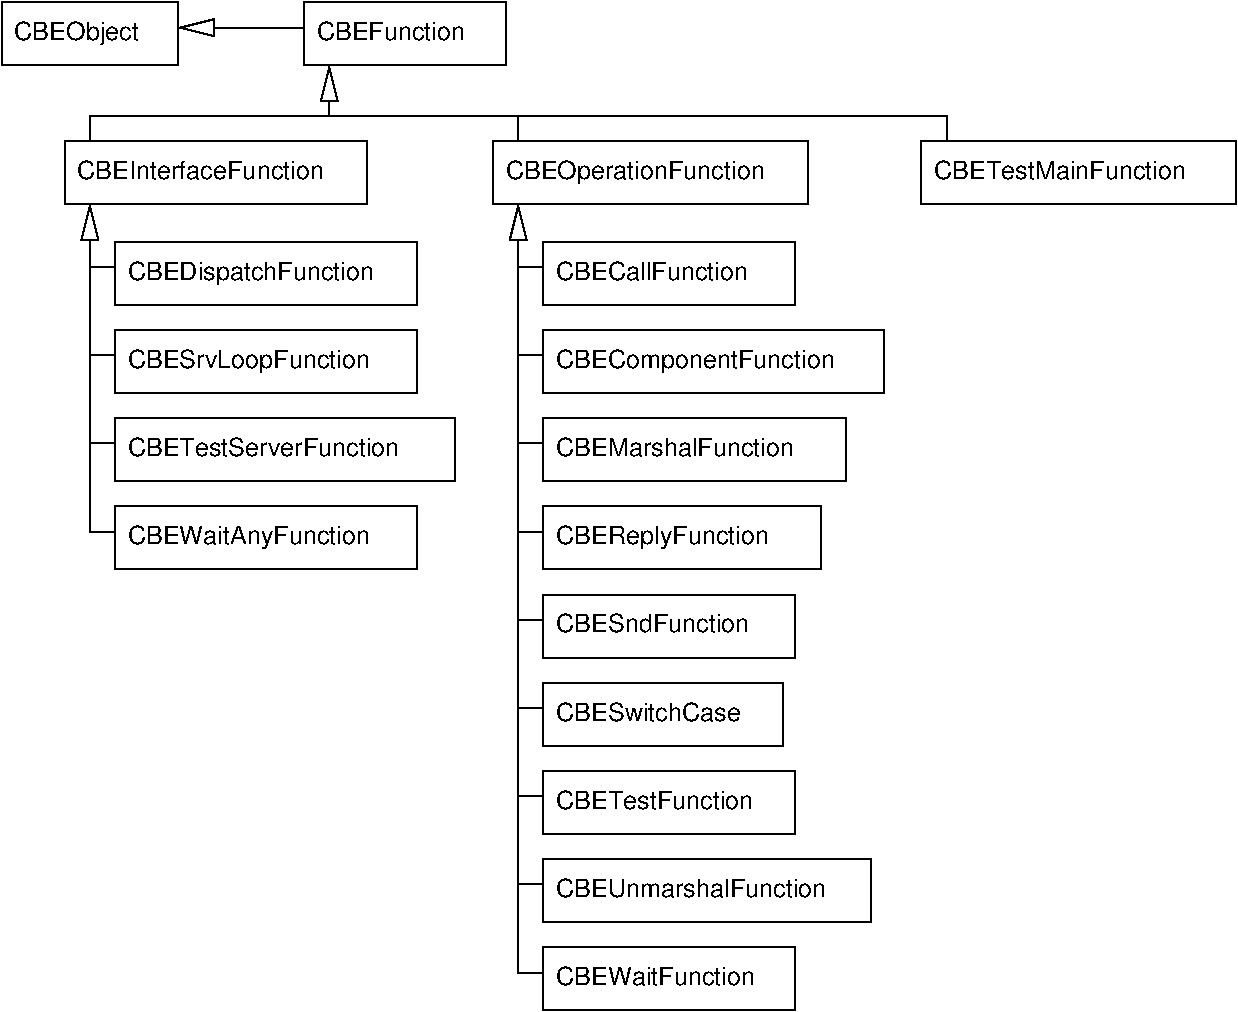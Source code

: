 #FIG 3.2  Produced by xfig version 3.2.5-alpha5
Landscape
Center
Metric
A4      
100.00
Single
-2
1200 2
6 1080 2250 3240 2700
2 2 0 1 0 7 50 -1 -1 0.000 0 0 -1 0 0 5
	 1080 2250 3240 2250 3240 2700 1080 2700 1080 2250
4 0 0 50 -1 16 12 0.0000 4 180 1920 1170 2520 CBEDispatchFunction\001
-6
6 1080 2880 3240 3330
2 2 0 1 0 7 50 -1 -1 0.000 0 0 -1 0 0 5
	 1080 2880 3240 2880 3240 3330 1080 3330 1080 2880
4 0 0 50 -1 16 12 0.0000 4 180 1875 1170 3150 CBESrvLoopFunction\001
-6
6 1080 3510 3510 3960
2 2 0 1 0 7 50 -1 -1 0.000 0 0 -1 0 0 5
	 1080 3510 3510 3510 3510 3960 1080 3960 1080 3510
4 0 0 50 -1 16 12 0.0000 4 135 2115 1170 3780 CBETestServerFunction\001
-6
6 1080 4140 3240 4590
2 2 0 1 0 7 50 -1 -1 0.000 0 0 -1 0 0 5
	 1080 4140 3240 4140 3240 4590 1080 4590 1080 4140
4 0 0 50 -1 16 12 0.0000 4 180 1890 1170 4410 CBEWaitAnyFunction\001
-6
6 4140 2250 5940 2700
2 2 0 1 0 7 50 -1 -1 0.000 0 0 -1 0 0 5
	 4140 2250 5940 2250 5940 2700 4140 2700 4140 2250
4 0 0 50 -1 16 12 0.0000 4 135 1485 4230 2520 CBECallFunction\001
-6
6 4140 2880 6570 3330
2 2 0 1 0 7 50 -1 -1 0.000 0 0 -1 0 0 5
	 4140 2880 6570 2880 6570 3330 4140 3330 4140 2880
4 0 0 50 -1 16 12 0.0000 4 180 2145 4230 3150 CBEComponentFunction\001
-6
6 4140 3510 6300 3960
2 2 0 1 0 7 50 -1 -1 0.000 0 0 -1 0 0 5
	 4140 3510 6300 3510 6300 3960 4140 3960 4140 3510
4 0 0 50 -1 16 12 0.0000 4 135 1845 4230 3780 CBEMarshalFunction\001
-6
6 4140 4140 6120 4590
2 2 0 1 0 7 50 -1 -1 0.000 0 0 -1 0 0 5
	 4140 4140 6120 4140 6120 4590 4140 4590 4140 4140
4 0 0 50 -1 16 12 0.0000 4 180 1650 4230 4410 CBEReplyFunction\001
-6
6 4140 4770 5940 5220
2 2 0 1 0 7 50 -1 -1 0.000 0 0 -1 0 0 5
	 4140 4770 5940 4770 5940 5220 4140 5220 4140 4770
4 0 0 50 -1 16 12 0.0000 4 135 1500 4230 5040 CBESndFunction\001
-6
6 4140 5400 5850 5850
2 2 0 1 0 7 50 -1 -1 0.000 0 0 -1 0 0 5
	 4140 5400 5850 5400 5850 5850 4140 5850 4140 5400
4 0 0 50 -1 16 12 0.0000 4 135 1440 4230 5670 CBESwitchCase\001
-6
6 4140 6030 5940 6480
2 2 0 1 0 7 50 -1 -1 0.000 0 0 -1 0 0 5
	 4140 6030 5940 6030 5940 6480 4140 6480 4140 6030
4 0 0 50 -1 16 12 0.0000 4 135 1545 4230 6300 CBETestFunction\001
-6
6 4140 6660 6480 7110
2 2 0 1 0 7 50 -1 -1 0.000 0 0 -1 0 0 5
	 4140 6660 6480 6660 6480 7110 4140 7110 4140 6660
4 0 0 50 -1 16 12 0.0000 4 135 2085 4230 6930 CBEUnmarshalFunction\001
-6
6 4140 7290 5940 7740
2 2 0 1 0 7 50 -1 -1 0.000 0 0 -1 0 0 5
	 4140 7290 5940 7290 5940 7740 4140 7740 4140 7290
4 0 0 50 -1 16 12 0.0000 4 135 1545 4230 7560 CBEWaitFunction\001
-6
2 2 0 1 0 7 50 -1 -1 0.000 0 0 -1 0 0 5
	 2430 540 3870 540 3870 990 2430 990 2430 540
2 2 0 1 0 7 50 -1 -1 0.000 0 0 -1 0 0 5
	 720 1530 2880 1530 2880 1980 720 1980 720 1530
2 2 0 1 0 7 50 -1 -1 0.000 0 0 -1 0 0 5
	 3780 1530 6030 1530 6030 1980 3780 1980 3780 1530
2 1 0 1 0 7 50 -1 -1 0.000 0 0 -1 1 0 3
	1 0 1.00 120.00 240.00
	 1080 2430 900 2430 900 1980
2 1 0 1 0 7 50 -1 -1 0.000 0 0 -1 0 0 3
	 1080 3060 900 3060 900 2430
2 1 0 1 0 7 50 -1 -1 0.000 0 0 -1 0 0 3
	 1080 3690 900 3690 900 3060
2 1 0 1 0 7 50 -1 -1 0.000 0 0 -1 0 0 3
	 1080 4320 900 4320 900 3690
2 1 0 1 0 7 50 -1 -1 0.000 0 0 -1 1 0 3
	1 0 1.00 120.00 240.00
	 4140 2430 3960 2430 3960 1980
2 1 0 1 0 7 50 -1 -1 0.000 0 0 -1 0 0 3
	 4140 3060 3960 3060 3960 2430
2 1 0 1 0 7 50 -1 -1 0.000 0 0 -1 0 0 3
	 4140 3690 3960 3690 3960 3060
2 1 0 1 0 7 50 -1 -1 0.000 0 0 -1 0 0 3
	 4140 4320 3960 4320 3960 3690
2 1 0 1 0 7 50 -1 -1 0.000 0 0 -1 0 0 3
	 4140 4950 3960 4950 3960 4320
2 1 0 1 0 7 50 -1 -1 0.000 0 0 -1 0 0 3
	 4140 5580 3960 5580 3960 4950
2 1 0 1 0 7 50 -1 -1 0.000 0 0 -1 0 0 3
	 4140 6210 3960 6210 3960 5580
2 1 0 1 0 7 50 -1 -1 0.000 0 0 -1 0 0 3
	 4140 6840 3960 6840 3960 6210
2 1 0 1 0 7 50 -1 -1 0.000 0 0 -1 0 0 3
	 4140 7470 3960 7470 3960 6840
2 2 0 1 0 7 50 -1 -1 0.000 0 0 -1 0 0 5
	 6840 1530 9090 1530 9090 1980 6840 1980 6840 1530
2 1 0 1 0 7 50 -1 -1 0.000 0 0 -1 1 0 4
	1 0 1.00 120.00 240.00
	 900 1530 900 1350 2610 1350 2610 990
2 1 0 1 0 7 50 -1 -1 0.000 0 0 -1 0 0 3
	 3960 1530 3960 1350 2610 1350
2 1 0 1 0 7 50 -1 -1 0.000 0 0 -1 0 0 3
	 7020 1530 7020 1350 3960 1350
2 2 0 1 0 7 50 -1 -1 0.000 0 0 -1 0 0 5
	 270 540 1530 540 1530 990 270 990 270 540
2 1 0 1 0 7 50 -1 -1 0.000 0 0 -1 1 0 2
	1 0 1.00 120.00 240.00
	 2430 720 1530 720
4 0 0 50 -1 16 12 0.0000 4 135 1155 2520 810 CBEFunction\001
4 0 0 50 -1 16 12 0.0000 4 135 1920 810 1800 CBEInterfaceFunction\001
4 0 0 50 -1 16 12 0.0000 4 180 1995 3870 1800 CBEOperationFunction\001
4 0 0 50 -1 16 12 0.0000 4 135 1965 6930 1800 CBETestMainFunction\001
4 0 0 50 -1 16 12 0.0000 4 180 975 360 810 CBEObject\001
